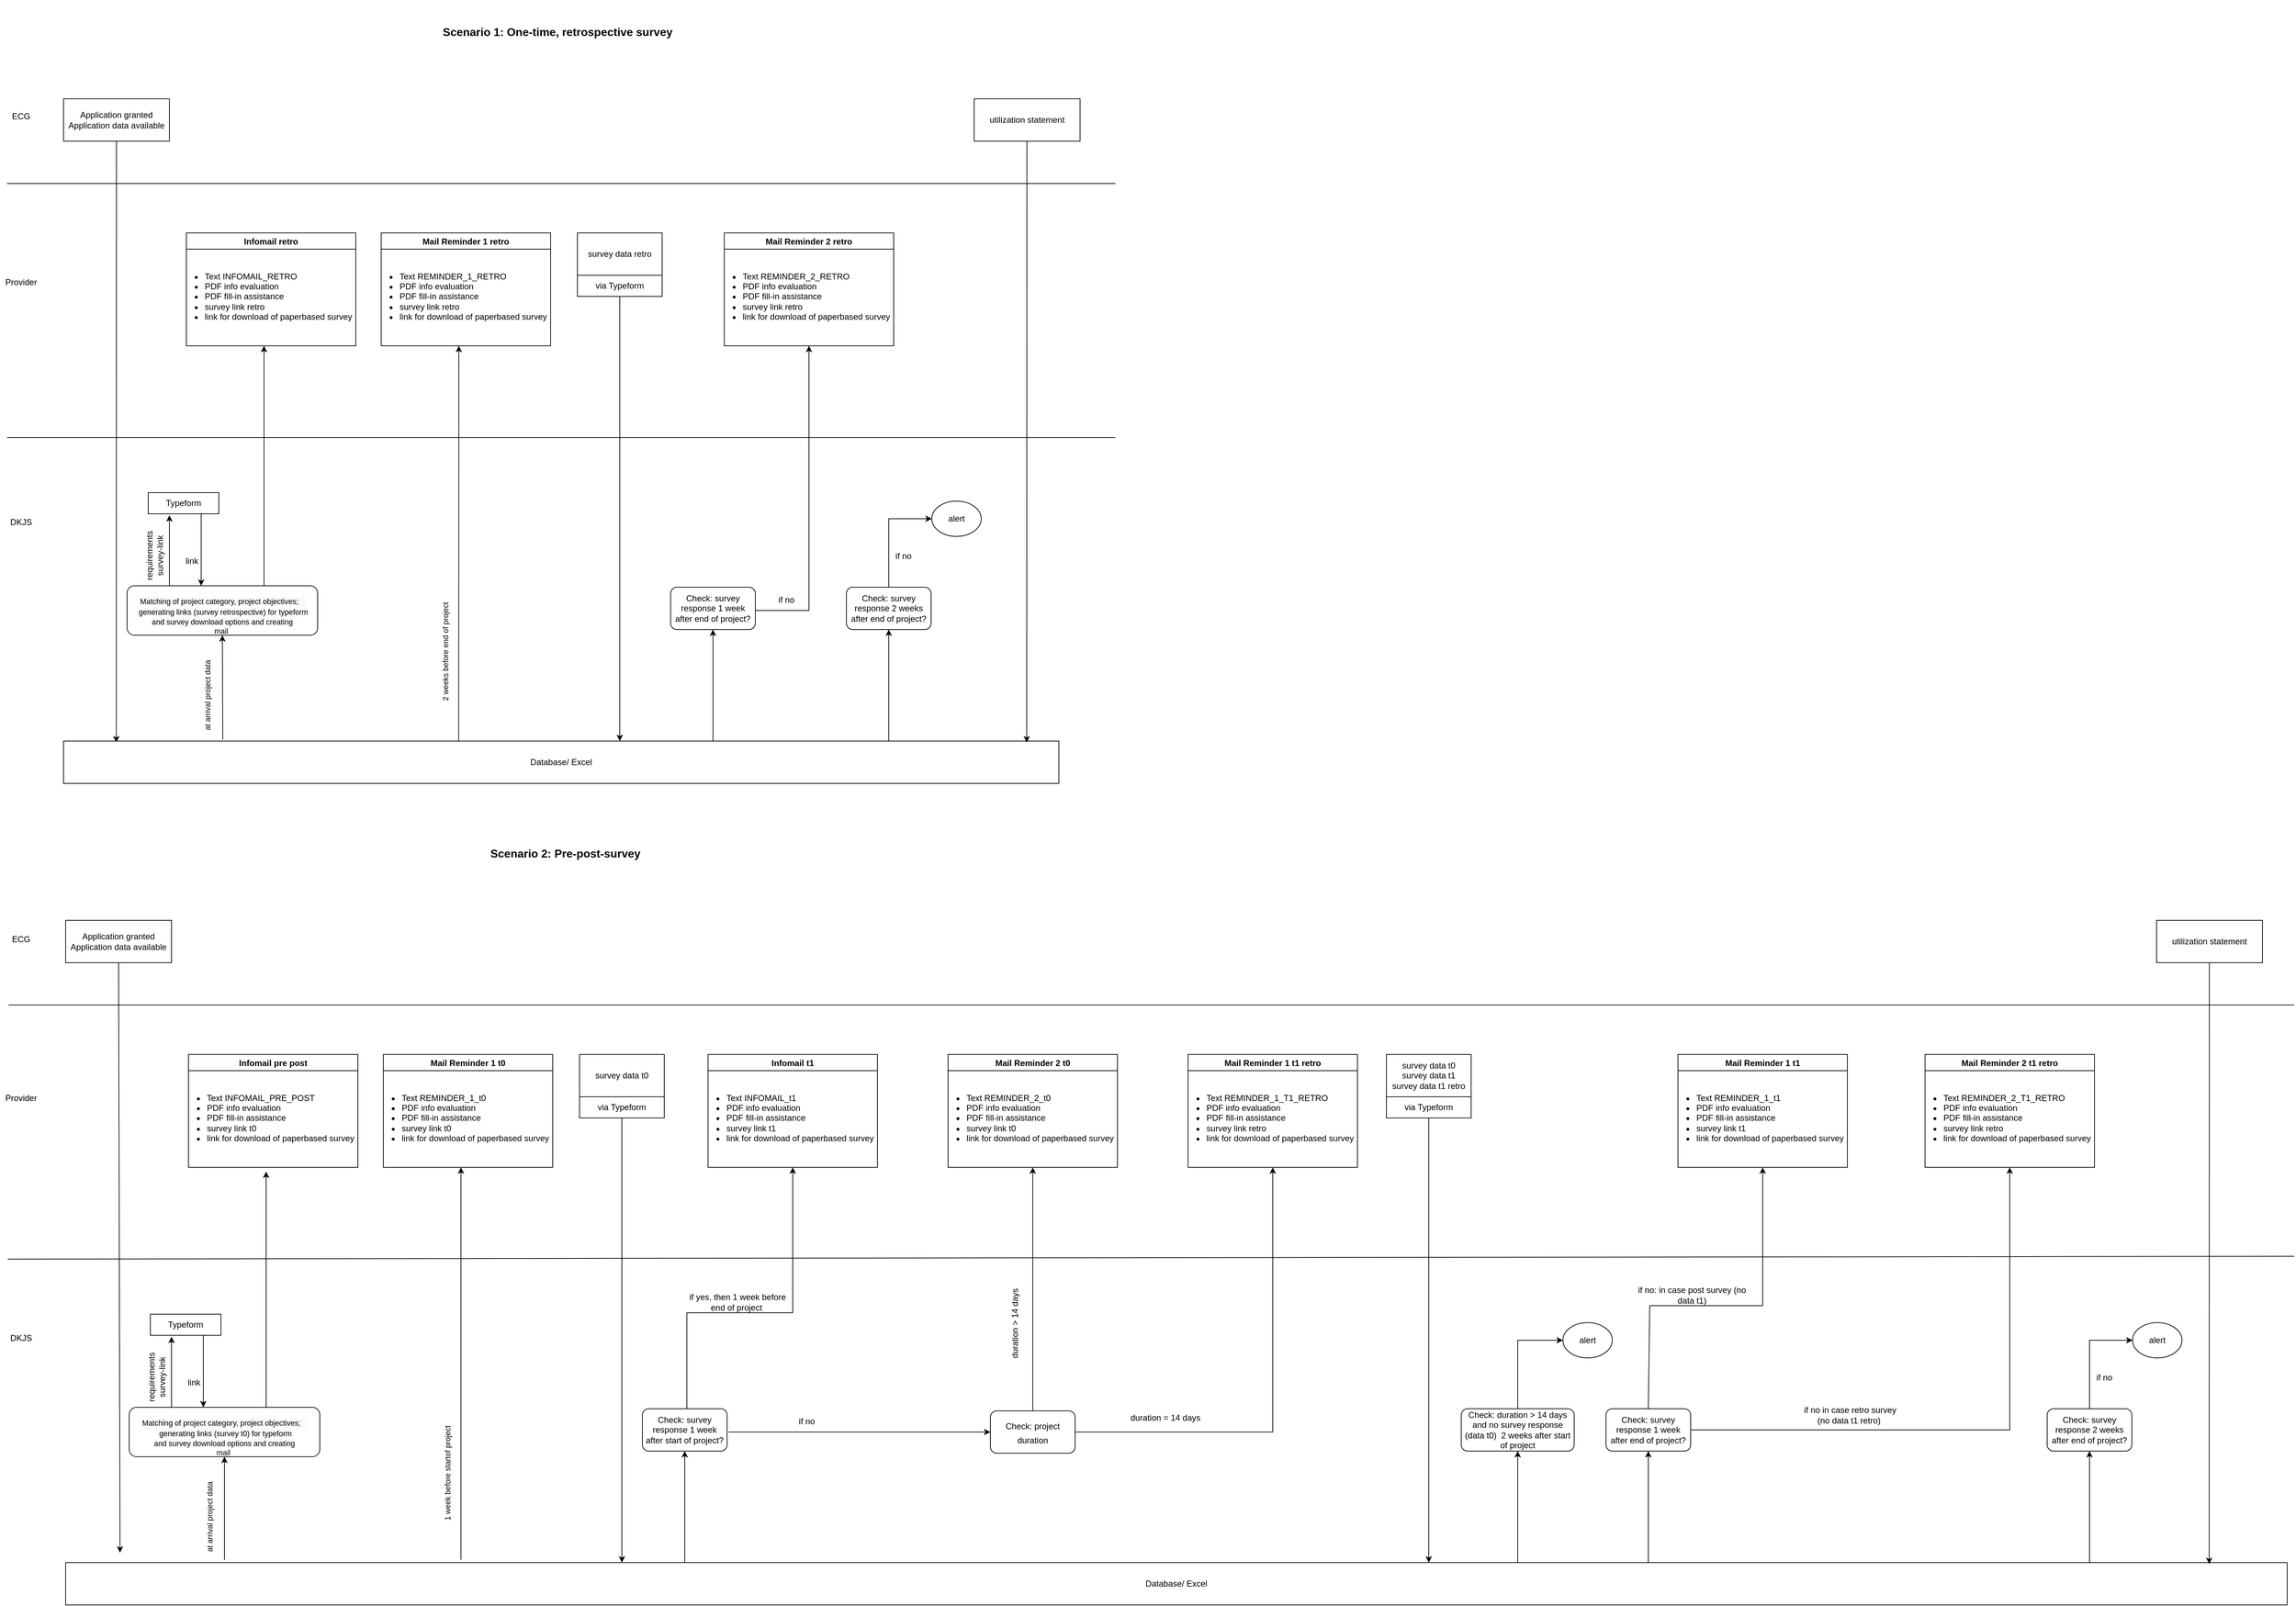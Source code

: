 <mxfile version="16.2.7" type="device"><diagram id="C5RBs43oDa-KdzZeNtuy" name="Page-1"><mxGraphModel dx="1422" dy="794" grid="1" gridSize="10" guides="1" tooltips="1" connect="1" arrows="1" fold="1" page="1" pageScale="1" pageWidth="827" pageHeight="1169" math="0" shadow="0"><root><mxCell id="WIyWlLk6GJQsqaUBKTNV-0"/><mxCell id="WIyWlLk6GJQsqaUBKTNV-1" parent="WIyWlLk6GJQsqaUBKTNV-0"/><mxCell id="U7mTGiSFRhezzrokhj_0-0" value="" style="endArrow=none;html=1;rounded=0;" parent="WIyWlLk6GJQsqaUBKTNV-1" edge="1"><mxGeometry width="50" height="50" relative="1" as="geometry"><mxPoint x="40" y="290" as="sourcePoint"/><mxPoint x="1610" y="290" as="targetPoint"/></mxGeometry></mxCell><mxCell id="U7mTGiSFRhezzrokhj_0-1" value="&lt;span&gt;Application granted&lt;/span&gt;&lt;br&gt;&lt;span&gt;Application data available&lt;/span&gt;" style="rounded=0;whiteSpace=wrap;html=1;" parent="WIyWlLk6GJQsqaUBKTNV-1" vertex="1"><mxGeometry x="120" y="170" width="150" height="60" as="geometry"/></mxCell><mxCell id="U7mTGiSFRhezzrokhj_0-2" value="" style="endArrow=none;html=1;rounded=0;" parent="WIyWlLk6GJQsqaUBKTNV-1" edge="1"><mxGeometry width="50" height="50" relative="1" as="geometry"><mxPoint x="40" y="650" as="sourcePoint"/><mxPoint x="1610" y="650" as="targetPoint"/></mxGeometry></mxCell><mxCell id="U7mTGiSFRhezzrokhj_0-4" value="ECG" style="text;html=1;strokeColor=none;fillColor=none;align=center;verticalAlign=middle;whiteSpace=wrap;rounded=0;" parent="WIyWlLk6GJQsqaUBKTNV-1" vertex="1"><mxGeometry x="30" y="180" width="60" height="30" as="geometry"/></mxCell><mxCell id="U7mTGiSFRhezzrokhj_0-5" value="Provider" style="text;html=1;strokeColor=none;fillColor=none;align=center;verticalAlign=middle;whiteSpace=wrap;rounded=0;" parent="WIyWlLk6GJQsqaUBKTNV-1" vertex="1"><mxGeometry x="30" y="400" width="60" height="60" as="geometry"/></mxCell><mxCell id="U7mTGiSFRhezzrokhj_0-6" value="DKJS" style="text;html=1;strokeColor=none;fillColor=none;align=center;verticalAlign=middle;whiteSpace=wrap;rounded=0;" parent="WIyWlLk6GJQsqaUBKTNV-1" vertex="1"><mxGeometry x="30" y="740" width="60" height="60" as="geometry"/></mxCell><mxCell id="U7mTGiSFRhezzrokhj_0-8" value="&lt;b&gt;&lt;font style=&quot;font-size: 16px&quot;&gt;Scenario 1: One-time, retrospective survey&lt;/font&gt;&lt;/b&gt;" style="text;html=1;strokeColor=none;fillColor=none;align=center;verticalAlign=middle;whiteSpace=wrap;rounded=0;" parent="WIyWlLk6GJQsqaUBKTNV-1" vertex="1"><mxGeometry x="590" y="30" width="460" height="90" as="geometry"/></mxCell><mxCell id="U7mTGiSFRhezzrokhj_0-11" value="&lt;br&gt;&lt;span style=&quot;color: rgb(0 , 0 , 0) ; font-family: &amp;#34;helvetica&amp;#34; ; font-style: normal ; font-weight: 400 ; letter-spacing: normal ; text-align: center ; text-indent: 0px ; text-transform: none ; word-spacing: 0px ; background-color: rgb(248 , 249 , 250) ; font-size: 8pt&quot;&gt;Matching of project category, project objectives;&amp;nbsp; &amp;nbsp; &amp;nbsp;generating&amp;nbsp;&lt;/span&gt;&lt;span style=&quot;color: rgb(0 , 0 , 0) ; font-family: &amp;#34;helvetica&amp;#34; ; font-style: normal ; font-weight: 400 ; letter-spacing: normal ; text-align: center ; text-indent: 0px ; text-transform: none ; word-spacing: 0px ; background-color: rgb(248 , 249 , 250) ; font-size: 8pt&quot;&gt;links (survey retrospective) for typeform&lt;br&gt;and survey download options and creating&lt;/span&gt;&lt;br style=&quot;color: rgb(0 , 0 , 0) ; font-family: &amp;#34;helvetica&amp;#34; ; font-size: 12px ; font-style: normal ; font-weight: 400 ; letter-spacing: normal ; text-align: center ; text-indent: 0px ; text-transform: none ; word-spacing: 0px ; background-color: rgb(248 , 249 , 250)&quot;&gt;&lt;span style=&quot;color: rgb(0 , 0 , 0) ; font-family: &amp;#34;helvetica&amp;#34; ; font-style: normal ; font-weight: 400 ; letter-spacing: normal ; text-align: center ; text-indent: 0px ; text-transform: none ; word-spacing: 0px ; background-color: rgb(248 , 249 , 250) ; font-size: 8pt ; line-height: 11.413px&quot;&gt;&lt;div&gt;&lt;span style=&quot;font-size: 8pt&quot;&gt;mail&amp;nbsp;&lt;/span&gt;&lt;/div&gt;&lt;/span&gt;" style="rounded=1;whiteSpace=wrap;html=1;" parent="WIyWlLk6GJQsqaUBKTNV-1" vertex="1"><mxGeometry x="210" y="860" width="270" height="70" as="geometry"/></mxCell><mxCell id="U7mTGiSFRhezzrokhj_0-13" value="" style="endArrow=classic;html=1;rounded=0;exitX=0.5;exitY=1;exitDx=0;exitDy=0;entryX=0.053;entryY=0.033;entryDx=0;entryDy=0;entryPerimeter=0;" parent="WIyWlLk6GJQsqaUBKTNV-1" source="U7mTGiSFRhezzrokhj_0-1" target="U7mTGiSFRhezzrokhj_0-16" edge="1"><mxGeometry width="50" height="50" relative="1" as="geometry"><mxPoint x="170" y="300" as="sourcePoint"/><mxPoint x="195" y="810" as="targetPoint"/></mxGeometry></mxCell><mxCell id="U7mTGiSFRhezzrokhj_0-14" value="Typeform" style="rounded=0;whiteSpace=wrap;html=1;" parent="WIyWlLk6GJQsqaUBKTNV-1" vertex="1"><mxGeometry x="240" y="728" width="100" height="30" as="geometry"/></mxCell><mxCell id="U7mTGiSFRhezzrokhj_0-16" value="Database/ Excel" style="rounded=0;whiteSpace=wrap;html=1;" parent="WIyWlLk6GJQsqaUBKTNV-1" vertex="1"><mxGeometry x="120" y="1080" width="1410" height="60" as="geometry"/></mxCell><mxCell id="U7mTGiSFRhezzrokhj_0-17" value="" style="endArrow=classic;html=1;rounded=0;entryX=0.5;entryY=1;entryDx=0;entryDy=0;exitX=0.16;exitY=-0.033;exitDx=0;exitDy=0;exitPerimeter=0;" parent="WIyWlLk6GJQsqaUBKTNV-1" source="U7mTGiSFRhezzrokhj_0-16" target="U7mTGiSFRhezzrokhj_0-11" edge="1"><mxGeometry width="50" height="50" relative="1" as="geometry"><mxPoint x="343" y="960" as="sourcePoint"/><mxPoint x="307" y="930" as="targetPoint"/></mxGeometry></mxCell><mxCell id="U7mTGiSFRhezzrokhj_0-18" value="" style="endArrow=classic;html=1;rounded=0;" parent="WIyWlLk6GJQsqaUBKTNV-1" edge="1"><mxGeometry width="50" height="50" relative="1" as="geometry"><mxPoint x="270" y="860" as="sourcePoint"/><mxPoint x="270" y="760" as="targetPoint"/></mxGeometry></mxCell><mxCell id="U7mTGiSFRhezzrokhj_0-19" value="" style="endArrow=classic;html=1;rounded=0;exitX=0.75;exitY=1;exitDx=0;exitDy=0;" parent="WIyWlLk6GJQsqaUBKTNV-1" source="U7mTGiSFRhezzrokhj_0-14" edge="1"><mxGeometry width="50" height="50" relative="1" as="geometry"><mxPoint x="280" y="878" as="sourcePoint"/><mxPoint x="315" y="860" as="targetPoint"/></mxGeometry></mxCell><mxCell id="U7mTGiSFRhezzrokhj_0-20" value="requirements survey-link" style="text;html=1;strokeColor=none;fillColor=none;align=center;verticalAlign=middle;whiteSpace=wrap;rounded=0;rotation=-90;" parent="WIyWlLk6GJQsqaUBKTNV-1" vertex="1"><mxGeometry x="219" y="803" width="60" height="28" as="geometry"/></mxCell><mxCell id="U7mTGiSFRhezzrokhj_0-22" value="link" style="text;html=1;strokeColor=none;fillColor=none;align=center;verticalAlign=middle;whiteSpace=wrap;rounded=0;rotation=0;" parent="WIyWlLk6GJQsqaUBKTNV-1" vertex="1"><mxGeometry x="272" y="810" width="60" height="30" as="geometry"/></mxCell><mxCell id="U7mTGiSFRhezzrokhj_0-25" value="" style="endArrow=classic;html=1;rounded=0;" parent="WIyWlLk6GJQsqaUBKTNV-1" edge="1"><mxGeometry width="50" height="50" relative="1" as="geometry"><mxPoint x="404" y="860" as="sourcePoint"/><mxPoint x="404" y="520" as="targetPoint"/></mxGeometry></mxCell><mxCell id="U7mTGiSFRhezzrokhj_0-26" value="&lt;font face=&quot;helvetica&quot;&gt;&lt;span style=&quot;font-size: 10.667px&quot;&gt;at arrival project data&lt;/span&gt;&lt;/font&gt;" style="text;html=1;strokeColor=none;fillColor=none;align=center;verticalAlign=middle;whiteSpace=wrap;rounded=0;rotation=-90;" parent="WIyWlLk6GJQsqaUBKTNV-1" vertex="1"><mxGeometry x="272" y="1000" width="104" height="30" as="geometry"/></mxCell><mxCell id="U7mTGiSFRhezzrokhj_0-36" value="Infomail retro" style="swimlane;" parent="WIyWlLk6GJQsqaUBKTNV-1" vertex="1"><mxGeometry x="294" y="360" width="240" height="160" as="geometry"/></mxCell><mxCell id="U7mTGiSFRhezzrokhj_0-37" value="&lt;div style=&quot;text-align: left&quot;&gt;&lt;ul&gt;&lt;li&gt;&lt;span&gt;Text INFOMAIL_RETRO&lt;/span&gt;&lt;/li&gt;&lt;li&gt;&lt;span&gt;PDF info evaluation&lt;/span&gt;&lt;/li&gt;&lt;li&gt;&lt;span&gt;PDF fill-in assistance&lt;/span&gt;&lt;/li&gt;&lt;li&gt;&lt;span&gt;survey link retro&lt;/span&gt;&lt;/li&gt;&lt;li&gt;&lt;span&gt;link for download of paperbased survey&lt;/span&gt;&lt;/li&gt;&lt;/ul&gt;&lt;/div&gt;" style="text;html=1;align=center;verticalAlign=middle;resizable=0;points=[];autosize=1;strokeColor=none;fillColor=none;" parent="U7mTGiSFRhezzrokhj_0-36" vertex="1"><mxGeometry x="-20" y="40" width="260" height="100" as="geometry"/></mxCell><mxCell id="U7mTGiSFRhezzrokhj_0-40" value="Mail Reminder 1 retro" style="swimlane;" parent="WIyWlLk6GJQsqaUBKTNV-1" vertex="1"><mxGeometry x="570" y="360" width="240" height="160" as="geometry"/></mxCell><mxCell id="U7mTGiSFRhezzrokhj_0-41" value="&lt;div style=&quot;text-align: left&quot;&gt;&lt;ul&gt;&lt;li&gt;&lt;span&gt;Text REMINDER_1_RETRO&lt;/span&gt;&lt;/li&gt;&lt;li&gt;&lt;span&gt;PDF info evaluation&lt;/span&gt;&lt;/li&gt;&lt;li&gt;&lt;span&gt;PDF fill-in assistance&lt;/span&gt;&lt;/li&gt;&lt;li&gt;&lt;span&gt;survey link retro&lt;/span&gt;&lt;/li&gt;&lt;li&gt;&lt;span&gt;link for download of paperbased survey&lt;/span&gt;&lt;/li&gt;&lt;/ul&gt;&lt;/div&gt;" style="text;html=1;align=center;verticalAlign=middle;resizable=0;points=[];autosize=1;strokeColor=none;fillColor=none;" parent="U7mTGiSFRhezzrokhj_0-40" vertex="1"><mxGeometry x="-20" y="40" width="260" height="100" as="geometry"/></mxCell><mxCell id="U7mTGiSFRhezzrokhj_0-43" value="&lt;font face=&quot;helvetica&quot;&gt;&lt;span style=&quot;font-size: 10.667px&quot;&gt;2 weeks before end of project&lt;/span&gt;&lt;/font&gt;" style="text;html=1;strokeColor=none;fillColor=none;align=center;verticalAlign=middle;whiteSpace=wrap;rounded=0;rotation=-90;" parent="WIyWlLk6GJQsqaUBKTNV-1" vertex="1"><mxGeometry x="566" y="938" width="190" height="30" as="geometry"/></mxCell><mxCell id="U7mTGiSFRhezzrokhj_0-45" value="" style="endArrow=classic;html=1;rounded=0;exitX=0.397;exitY=0;exitDx=0;exitDy=0;exitPerimeter=0;" parent="WIyWlLk6GJQsqaUBKTNV-1" source="U7mTGiSFRhezzrokhj_0-16" edge="1"><mxGeometry width="50" height="50" relative="1" as="geometry"><mxPoint x="680" y="728" as="sourcePoint"/><mxPoint x="680" y="520" as="targetPoint"/></mxGeometry></mxCell><mxCell id="U7mTGiSFRhezzrokhj_0-46" value="survey data retro" style="rounded=0;whiteSpace=wrap;html=1;" parent="WIyWlLk6GJQsqaUBKTNV-1" vertex="1"><mxGeometry x="848" y="360" width="120" height="60" as="geometry"/></mxCell><mxCell id="U7mTGiSFRhezzrokhj_0-48" value="via Typeform" style="rounded=0;whiteSpace=wrap;html=1;" parent="WIyWlLk6GJQsqaUBKTNV-1" vertex="1"><mxGeometry x="848" y="420" width="120" height="30" as="geometry"/></mxCell><mxCell id="U7mTGiSFRhezzrokhj_0-49" value="" style="endArrow=classic;html=1;rounded=0;exitX=0.5;exitY=1;exitDx=0;exitDy=0;" parent="WIyWlLk6GJQsqaUBKTNV-1" source="U7mTGiSFRhezzrokhj_0-48" edge="1"><mxGeometry width="50" height="50" relative="1" as="geometry"><mxPoint x="658" y="738" as="sourcePoint"/><mxPoint x="908" y="1080" as="targetPoint"/></mxGeometry></mxCell><mxCell id="U7mTGiSFRhezzrokhj_0-50" value="Mail Reminder 2 retro" style="swimlane;" parent="WIyWlLk6GJQsqaUBKTNV-1" vertex="1"><mxGeometry x="1056" y="360" width="240" height="160" as="geometry"/></mxCell><mxCell id="U7mTGiSFRhezzrokhj_0-51" value="&lt;div style=&quot;text-align: left&quot;&gt;&lt;ul&gt;&lt;li&gt;&lt;span&gt;Text REMINDER_2_RETRO&lt;/span&gt;&lt;/li&gt;&lt;li&gt;&lt;span&gt;PDF info evaluation&lt;/span&gt;&lt;/li&gt;&lt;li&gt;&lt;span&gt;PDF fill-in assistance&lt;/span&gt;&lt;/li&gt;&lt;li&gt;&lt;span&gt;survey link retro&lt;/span&gt;&lt;/li&gt;&lt;li&gt;&lt;span&gt;link for download of paperbased survey&lt;/span&gt;&lt;/li&gt;&lt;/ul&gt;&lt;/div&gt;" style="text;html=1;align=center;verticalAlign=middle;resizable=0;points=[];autosize=1;strokeColor=none;fillColor=none;" parent="U7mTGiSFRhezzrokhj_0-50" vertex="1"><mxGeometry x="-20" y="40" width="260" height="100" as="geometry"/></mxCell><mxCell id="U7mTGiSFRhezzrokhj_0-52" value="utilization statement" style="rounded=0;whiteSpace=wrap;html=1;" parent="WIyWlLk6GJQsqaUBKTNV-1" vertex="1"><mxGeometry x="1410" y="170" width="150" height="60" as="geometry"/></mxCell><mxCell id="U7mTGiSFRhezzrokhj_0-53" value="" style="endArrow=classic;html=1;rounded=0;exitX=0.5;exitY=1;exitDx=0;exitDy=0;entryX=0.053;entryY=0.033;entryDx=0;entryDy=0;entryPerimeter=0;" parent="WIyWlLk6GJQsqaUBKTNV-1" edge="1"><mxGeometry width="50" height="50" relative="1" as="geometry"><mxPoint x="1484.77" y="230" as="sourcePoint"/><mxPoint x="1484.5" y="1081.98" as="targetPoint"/></mxGeometry></mxCell><mxCell id="U7mTGiSFRhezzrokhj_0-54" value="Check: survey response 1 week after end of project?" style="rounded=1;whiteSpace=wrap;html=1;" parent="WIyWlLk6GJQsqaUBKTNV-1" vertex="1"><mxGeometry x="980" y="862" width="120" height="60" as="geometry"/></mxCell><mxCell id="U7mTGiSFRhezzrokhj_0-55" value="" style="endArrow=classic;html=1;rounded=0;entryX=0.5;entryY=1;entryDx=0;entryDy=0;" parent="WIyWlLk6GJQsqaUBKTNV-1" target="U7mTGiSFRhezzrokhj_0-54" edge="1"><mxGeometry width="50" height="50" relative="1" as="geometry"><mxPoint x="1040" y="1080" as="sourcePoint"/><mxPoint x="1040" y="900" as="targetPoint"/></mxGeometry></mxCell><mxCell id="U7mTGiSFRhezzrokhj_0-57" value="" style="endArrow=classic;html=1;rounded=0;entryX=0.5;entryY=1;entryDx=0;entryDy=0;" parent="WIyWlLk6GJQsqaUBKTNV-1" target="U7mTGiSFRhezzrokhj_0-50" edge="1"><mxGeometry width="50" height="50" relative="1" as="geometry"><mxPoint x="1100" y="895" as="sourcePoint"/><mxPoint x="1031" y="870" as="targetPoint"/><Array as="points"><mxPoint x="1176" y="895"/></Array></mxGeometry></mxCell><mxCell id="U7mTGiSFRhezzrokhj_0-58" value="if no" style="text;html=1;strokeColor=none;fillColor=none;align=center;verticalAlign=middle;whiteSpace=wrap;rounded=0;rotation=0;" parent="WIyWlLk6GJQsqaUBKTNV-1" vertex="1"><mxGeometry x="1114" y="865" width="60" height="30" as="geometry"/></mxCell><mxCell id="U7mTGiSFRhezzrokhj_0-63" value="Check: survey response 2 weeks after end of project?" style="rounded=1;whiteSpace=wrap;html=1;" parent="WIyWlLk6GJQsqaUBKTNV-1" vertex="1"><mxGeometry x="1229" y="862" width="120" height="60" as="geometry"/></mxCell><mxCell id="U7mTGiSFRhezzrokhj_0-64" value="" style="endArrow=classic;html=1;rounded=0;entryX=0.5;entryY=1;entryDx=0;entryDy=0;" parent="WIyWlLk6GJQsqaUBKTNV-1" target="U7mTGiSFRhezzrokhj_0-63" edge="1"><mxGeometry width="50" height="50" relative="1" as="geometry"><mxPoint x="1289" y="1080" as="sourcePoint"/><mxPoint x="1289" y="900" as="targetPoint"/></mxGeometry></mxCell><mxCell id="U7mTGiSFRhezzrokhj_0-67" value="if no" style="text;html=1;strokeColor=none;fillColor=none;align=center;verticalAlign=middle;whiteSpace=wrap;rounded=0;rotation=0;" parent="WIyWlLk6GJQsqaUBKTNV-1" vertex="1"><mxGeometry x="1280" y="803" width="60" height="30" as="geometry"/></mxCell><mxCell id="U7mTGiSFRhezzrokhj_0-69" value="alert" style="ellipse;whiteSpace=wrap;html=1;" parent="WIyWlLk6GJQsqaUBKTNV-1" vertex="1"><mxGeometry x="1350" y="740" width="70" height="50" as="geometry"/></mxCell><mxCell id="U7mTGiSFRhezzrokhj_0-71" value="" style="endArrow=classic;html=1;rounded=0;entryX=0;entryY=0.5;entryDx=0;entryDy=0;exitX=0.5;exitY=0;exitDx=0;exitDy=0;" parent="WIyWlLk6GJQsqaUBKTNV-1" source="U7mTGiSFRhezzrokhj_0-63" target="U7mTGiSFRhezzrokhj_0-69" edge="1"><mxGeometry width="50" height="50" relative="1" as="geometry"><mxPoint x="1110" y="905" as="sourcePoint"/><mxPoint x="1186" y="530" as="targetPoint"/><Array as="points"><mxPoint x="1289" y="765"/></Array></mxGeometry></mxCell><mxCell id="U7mTGiSFRhezzrokhj_0-72" value="" style="endArrow=none;html=1;rounded=0;" parent="WIyWlLk6GJQsqaUBKTNV-1" edge="1"><mxGeometry width="50" height="50" relative="1" as="geometry"><mxPoint x="42" y="1454" as="sourcePoint"/><mxPoint x="3280" y="1454" as="targetPoint"/></mxGeometry></mxCell><mxCell id="U7mTGiSFRhezzrokhj_0-73" value="&lt;span&gt;Application granted&lt;/span&gt;&lt;br&gt;&lt;span&gt;Application data available&lt;/span&gt;" style="rounded=0;whiteSpace=wrap;html=1;" parent="WIyWlLk6GJQsqaUBKTNV-1" vertex="1"><mxGeometry x="123" y="1334" width="150" height="60" as="geometry"/></mxCell><mxCell id="U7mTGiSFRhezzrokhj_0-74" value="" style="endArrow=none;html=1;rounded=0;" parent="WIyWlLk6GJQsqaUBKTNV-1" edge="1"><mxGeometry width="50" height="50" relative="1" as="geometry"><mxPoint x="41" y="1814" as="sourcePoint"/><mxPoint x="3280" y="1810" as="targetPoint"/></mxGeometry></mxCell><mxCell id="U7mTGiSFRhezzrokhj_0-75" value="&lt;b&gt;&lt;font style=&quot;font-size: 16px&quot;&gt;Scenario 2: Pre-post-survey&lt;/font&gt;&lt;/b&gt;" style="text;html=1;strokeColor=none;fillColor=none;align=center;verticalAlign=middle;whiteSpace=wrap;rounded=0;" parent="WIyWlLk6GJQsqaUBKTNV-1" vertex="1"><mxGeometry x="601" y="1194" width="460" height="90" as="geometry"/></mxCell><mxCell id="U7mTGiSFRhezzrokhj_0-76" value="&lt;br&gt;&lt;span style=&quot;color: rgb(0 , 0 , 0) ; font-family: &amp;#34;helvetica&amp;#34; ; font-style: normal ; font-weight: 400 ; letter-spacing: normal ; text-align: center ; text-indent: 0px ; text-transform: none ; word-spacing: 0px ; background-color: rgb(248 , 249 , 250) ; font-size: 8pt&quot;&gt;Matching of project category, project objectives;&amp;nbsp; &amp;nbsp; &amp;nbsp;generating&amp;nbsp;&lt;/span&gt;&lt;span style=&quot;color: rgb(0 , 0 , 0) ; font-family: &amp;#34;helvetica&amp;#34; ; font-style: normal ; font-weight: 400 ; letter-spacing: normal ; text-align: center ; text-indent: 0px ; text-transform: none ; word-spacing: 0px ; background-color: rgb(248 , 249 , 250) ; font-size: 8pt&quot;&gt;links (survey t0) for typeform&lt;br&gt;and survey download options and creating&lt;/span&gt;&lt;br style=&quot;color: rgb(0 , 0 , 0) ; font-family: &amp;#34;helvetica&amp;#34; ; font-size: 12px ; font-style: normal ; font-weight: 400 ; letter-spacing: normal ; text-align: center ; text-indent: 0px ; text-transform: none ; word-spacing: 0px ; background-color: rgb(248 , 249 , 250)&quot;&gt;&lt;span style=&quot;color: rgb(0 , 0 , 0) ; font-family: &amp;#34;helvetica&amp;#34; ; font-style: normal ; font-weight: 400 ; letter-spacing: normal ; text-align: center ; text-indent: 0px ; text-transform: none ; word-spacing: 0px ; background-color: rgb(248 , 249 , 250) ; font-size: 8pt ; line-height: 11.413px&quot;&gt;&lt;div&gt;&lt;span style=&quot;font-size: 8pt&quot;&gt;mail&amp;nbsp;&lt;/span&gt;&lt;/div&gt;&lt;/span&gt;" style="rounded=1;whiteSpace=wrap;html=1;" parent="WIyWlLk6GJQsqaUBKTNV-1" vertex="1"><mxGeometry x="213" y="2024" width="270" height="70" as="geometry"/></mxCell><mxCell id="U7mTGiSFRhezzrokhj_0-77" value="" style="endArrow=classic;html=1;rounded=0;exitX=0.5;exitY=1;exitDx=0;exitDy=0;" parent="WIyWlLk6GJQsqaUBKTNV-1" source="U7mTGiSFRhezzrokhj_0-73" edge="1"><mxGeometry width="50" height="50" relative="1" as="geometry"><mxPoint x="173" y="1464" as="sourcePoint"/><mxPoint x="200" y="2230" as="targetPoint"/></mxGeometry></mxCell><mxCell id="U7mTGiSFRhezzrokhj_0-78" value="Typeform" style="rounded=0;whiteSpace=wrap;html=1;" parent="WIyWlLk6GJQsqaUBKTNV-1" vertex="1"><mxGeometry x="243" y="1892" width="100" height="30" as="geometry"/></mxCell><mxCell id="U7mTGiSFRhezzrokhj_0-79" value="Database/ Excel" style="rounded=0;whiteSpace=wrap;html=1;" parent="WIyWlLk6GJQsqaUBKTNV-1" vertex="1"><mxGeometry x="123" y="2244" width="3147" height="60" as="geometry"/></mxCell><mxCell id="U7mTGiSFRhezzrokhj_0-80" value="" style="endArrow=classic;html=1;rounded=0;entryX=0.5;entryY=1;entryDx=0;entryDy=0;" parent="WIyWlLk6GJQsqaUBKTNV-1" target="U7mTGiSFRhezzrokhj_0-76" edge="1"><mxGeometry width="50" height="50" relative="1" as="geometry"><mxPoint x="348" y="2240" as="sourcePoint"/><mxPoint x="310" y="2094" as="targetPoint"/></mxGeometry></mxCell><mxCell id="U7mTGiSFRhezzrokhj_0-81" value="" style="endArrow=classic;html=1;rounded=0;" parent="WIyWlLk6GJQsqaUBKTNV-1" edge="1"><mxGeometry width="50" height="50" relative="1" as="geometry"><mxPoint x="273" y="2024" as="sourcePoint"/><mxPoint x="273" y="1924" as="targetPoint"/></mxGeometry></mxCell><mxCell id="U7mTGiSFRhezzrokhj_0-82" value="" style="endArrow=classic;html=1;rounded=0;exitX=0.75;exitY=1;exitDx=0;exitDy=0;" parent="WIyWlLk6GJQsqaUBKTNV-1" source="U7mTGiSFRhezzrokhj_0-78" edge="1"><mxGeometry width="50" height="50" relative="1" as="geometry"><mxPoint x="283" y="2042" as="sourcePoint"/><mxPoint x="318" y="2024" as="targetPoint"/></mxGeometry></mxCell><mxCell id="U7mTGiSFRhezzrokhj_0-83" value="requirements survey-link" style="text;html=1;strokeColor=none;fillColor=none;align=center;verticalAlign=middle;whiteSpace=wrap;rounded=0;rotation=-90;" parent="WIyWlLk6GJQsqaUBKTNV-1" vertex="1"><mxGeometry x="222" y="1967" width="60" height="28" as="geometry"/></mxCell><mxCell id="U7mTGiSFRhezzrokhj_0-84" value="link" style="text;html=1;strokeColor=none;fillColor=none;align=center;verticalAlign=middle;whiteSpace=wrap;rounded=0;rotation=0;" parent="WIyWlLk6GJQsqaUBKTNV-1" vertex="1"><mxGeometry x="275" y="1974" width="60" height="30" as="geometry"/></mxCell><mxCell id="U7mTGiSFRhezzrokhj_0-86" value="" style="endArrow=classic;html=1;rounded=0;" parent="WIyWlLk6GJQsqaUBKTNV-1" edge="1"><mxGeometry width="50" height="50" relative="1" as="geometry"><mxPoint x="407" y="2024" as="sourcePoint"/><mxPoint x="407" y="1690" as="targetPoint"/></mxGeometry></mxCell><mxCell id="U7mTGiSFRhezzrokhj_0-87" value="&lt;font face=&quot;helvetica&quot;&gt;&lt;span style=&quot;font-size: 10.667px&quot;&gt;at arrival project data&lt;/span&gt;&lt;/font&gt;" style="text;html=1;strokeColor=none;fillColor=none;align=center;verticalAlign=middle;whiteSpace=wrap;rounded=0;rotation=-90;" parent="WIyWlLk6GJQsqaUBKTNV-1" vertex="1"><mxGeometry x="275" y="2164" width="104" height="30" as="geometry"/></mxCell><mxCell id="U7mTGiSFRhezzrokhj_0-90" value="Infomail pre post" style="swimlane;" parent="WIyWlLk6GJQsqaUBKTNV-1" vertex="1"><mxGeometry x="297" y="1524" width="240" height="160" as="geometry"/></mxCell><mxCell id="U7mTGiSFRhezzrokhj_0-91" value="&lt;div style=&quot;text-align: left&quot;&gt;&lt;ul&gt;&lt;li&gt;&lt;span&gt;Text INFOMAIL_PRE_POST&lt;/span&gt;&lt;/li&gt;&lt;li&gt;&lt;span&gt;PDF info evaluation&lt;/span&gt;&lt;/li&gt;&lt;li&gt;&lt;span&gt;PDF fill-in assistance&lt;/span&gt;&lt;/li&gt;&lt;li&gt;&lt;span&gt;survey link t0&lt;/span&gt;&lt;/li&gt;&lt;li&gt;&lt;span&gt;link for download of paperbased survey&lt;/span&gt;&lt;/li&gt;&lt;/ul&gt;&lt;/div&gt;" style="text;html=1;align=center;verticalAlign=middle;resizable=0;points=[];autosize=1;strokeColor=none;fillColor=none;" parent="U7mTGiSFRhezzrokhj_0-90" vertex="1"><mxGeometry x="-20" y="40" width="260" height="100" as="geometry"/></mxCell><mxCell id="U7mTGiSFRhezzrokhj_0-92" value="Mail Reminder 1 t0" style="swimlane;" parent="WIyWlLk6GJQsqaUBKTNV-1" vertex="1"><mxGeometry x="573" y="1524" width="240" height="160" as="geometry"/></mxCell><mxCell id="U7mTGiSFRhezzrokhj_0-93" value="&lt;div style=&quot;text-align: left&quot;&gt;&lt;ul&gt;&lt;li&gt;&lt;span&gt;Text REMINDER_1_t0&lt;/span&gt;&lt;/li&gt;&lt;li&gt;&lt;span&gt;PDF info evaluation&lt;/span&gt;&lt;/li&gt;&lt;li&gt;&lt;span&gt;PDF fill-in assistance&lt;/span&gt;&lt;/li&gt;&lt;li&gt;&lt;span&gt;survey link t0&lt;/span&gt;&lt;/li&gt;&lt;li&gt;&lt;span&gt;link for download of paperbased survey&lt;/span&gt;&lt;/li&gt;&lt;/ul&gt;&lt;/div&gt;" style="text;html=1;align=center;verticalAlign=middle;resizable=0;points=[];autosize=1;strokeColor=none;fillColor=none;" parent="U7mTGiSFRhezzrokhj_0-92" vertex="1"><mxGeometry x="-20" y="40" width="260" height="100" as="geometry"/></mxCell><mxCell id="U7mTGiSFRhezzrokhj_0-95" value="&lt;font face=&quot;helvetica&quot;&gt;&lt;span style=&quot;font-size: 10.667px&quot;&gt;1 week before startof project&lt;/span&gt;&lt;/font&gt;" style="text;html=1;strokeColor=none;fillColor=none;align=center;verticalAlign=middle;whiteSpace=wrap;rounded=0;rotation=-90;" parent="WIyWlLk6GJQsqaUBKTNV-1" vertex="1"><mxGeometry x="569" y="2102" width="190" height="30" as="geometry"/></mxCell><mxCell id="U7mTGiSFRhezzrokhj_0-96" value="" style="endArrow=classic;html=1;rounded=0;" parent="WIyWlLk6GJQsqaUBKTNV-1" edge="1"><mxGeometry width="50" height="50" relative="1" as="geometry"><mxPoint x="683" y="2240" as="sourcePoint"/><mxPoint x="683" y="1684" as="targetPoint"/></mxGeometry></mxCell><mxCell id="U7mTGiSFRhezzrokhj_0-97" value="survey data t0" style="rounded=0;whiteSpace=wrap;html=1;" parent="WIyWlLk6GJQsqaUBKTNV-1" vertex="1"><mxGeometry x="851" y="1524" width="120" height="60" as="geometry"/></mxCell><mxCell id="U7mTGiSFRhezzrokhj_0-98" value="via Typeform" style="rounded=0;whiteSpace=wrap;html=1;" parent="WIyWlLk6GJQsqaUBKTNV-1" vertex="1"><mxGeometry x="851" y="1584" width="120" height="30" as="geometry"/></mxCell><mxCell id="U7mTGiSFRhezzrokhj_0-99" value="" style="endArrow=classic;html=1;rounded=0;exitX=0.5;exitY=1;exitDx=0;exitDy=0;" parent="WIyWlLk6GJQsqaUBKTNV-1" source="U7mTGiSFRhezzrokhj_0-98" edge="1"><mxGeometry width="50" height="50" relative="1" as="geometry"><mxPoint x="661" y="1902" as="sourcePoint"/><mxPoint x="911" y="2244" as="targetPoint"/></mxGeometry></mxCell><mxCell id="U7mTGiSFRhezzrokhj_0-100" value="Mail Reminder 2 t0" style="swimlane;" parent="WIyWlLk6GJQsqaUBKTNV-1" vertex="1"><mxGeometry x="1373" y="1524" width="240" height="160" as="geometry"/></mxCell><mxCell id="U7mTGiSFRhezzrokhj_0-101" value="&lt;div style=&quot;text-align: left&quot;&gt;&lt;ul&gt;&lt;li&gt;&lt;span&gt;Text REMINDER_2_t0&lt;/span&gt;&lt;/li&gt;&lt;li&gt;&lt;span&gt;PDF info evaluation&lt;/span&gt;&lt;/li&gt;&lt;li&gt;&lt;span&gt;PDF fill-in assistance&lt;/span&gt;&lt;/li&gt;&lt;li&gt;&lt;span&gt;survey link t0&lt;/span&gt;&lt;/li&gt;&lt;li&gt;&lt;span&gt;link for download of paperbased survey&lt;/span&gt;&lt;/li&gt;&lt;/ul&gt;&lt;/div&gt;" style="text;html=1;align=center;verticalAlign=middle;resizable=0;points=[];autosize=1;strokeColor=none;fillColor=none;" parent="U7mTGiSFRhezzrokhj_0-100" vertex="1"><mxGeometry x="-20" y="40" width="260" height="100" as="geometry"/></mxCell><mxCell id="U7mTGiSFRhezzrokhj_0-161" style="edgeStyle=orthogonalEdgeStyle;rounded=0;orthogonalLoop=1;jettySize=auto;html=1;fontSize=16;entryX=0.5;entryY=1;entryDx=0;entryDy=0;exitX=0.525;exitY=0.067;exitDx=0;exitDy=0;exitPerimeter=0;" parent="WIyWlLk6GJQsqaUBKTNV-1" source="U7mTGiSFRhezzrokhj_0-104" target="U7mTGiSFRhezzrokhj_0-129" edge="1"><mxGeometry relative="1" as="geometry"><mxPoint x="1843" y="2056" as="targetPoint"/><mxPoint x="1003" y="2020" as="sourcePoint"/><Array as="points"><mxPoint x="1003" y="1890"/><mxPoint x="1153" y="1890"/></Array></mxGeometry></mxCell><mxCell id="U7mTGiSFRhezzrokhj_0-104" value="Check: survey response 1 week after start of project?" style="rounded=1;whiteSpace=wrap;html=1;" parent="WIyWlLk6GJQsqaUBKTNV-1" vertex="1"><mxGeometry x="940" y="2026" width="120" height="60" as="geometry"/></mxCell><mxCell id="U7mTGiSFRhezzrokhj_0-105" value="" style="endArrow=classic;html=1;rounded=0;entryX=0.5;entryY=1;entryDx=0;entryDy=0;" parent="WIyWlLk6GJQsqaUBKTNV-1" target="U7mTGiSFRhezzrokhj_0-104" edge="1"><mxGeometry width="50" height="50" relative="1" as="geometry"><mxPoint x="1000" y="2244" as="sourcePoint"/><mxPoint x="1000" y="2064" as="targetPoint"/></mxGeometry></mxCell><mxCell id="U7mTGiSFRhezzrokhj_0-106" value="" style="endArrow=classic;html=1;rounded=0;entryX=0.5;entryY=1;entryDx=0;entryDy=0;exitX=0.5;exitY=0;exitDx=0;exitDy=0;" parent="WIyWlLk6GJQsqaUBKTNV-1" target="U7mTGiSFRhezzrokhj_0-100" edge="1"><mxGeometry width="50" height="50" relative="1" as="geometry"><mxPoint x="1493.0" y="2029.0" as="sourcePoint"/><mxPoint x="848" y="2036" as="targetPoint"/><Array as="points"><mxPoint x="1493" y="1970"/></Array></mxGeometry></mxCell><mxCell id="U7mTGiSFRhezzrokhj_0-129" value="Infomail t1" style="swimlane;" parent="WIyWlLk6GJQsqaUBKTNV-1" vertex="1"><mxGeometry x="1033" y="1524" width="240" height="160" as="geometry"/></mxCell><mxCell id="U7mTGiSFRhezzrokhj_0-130" value="&lt;div style=&quot;text-align: left&quot;&gt;&lt;ul&gt;&lt;li&gt;&lt;span&gt;Text INFOMAIL_t1&lt;/span&gt;&lt;/li&gt;&lt;li&gt;&lt;span&gt;PDF info evaluation&lt;/span&gt;&lt;/li&gt;&lt;li&gt;&lt;span&gt;PDF fill-in assistance&lt;/span&gt;&lt;/li&gt;&lt;li&gt;&lt;span&gt;survey link t1&lt;/span&gt;&lt;/li&gt;&lt;li&gt;&lt;span&gt;link for download of paperbased survey&lt;/span&gt;&lt;/li&gt;&lt;/ul&gt;&lt;/div&gt;" style="text;html=1;align=center;verticalAlign=middle;resizable=0;points=[];autosize=1;strokeColor=none;fillColor=none;" parent="U7mTGiSFRhezzrokhj_0-129" vertex="1"><mxGeometry x="-20" y="40" width="260" height="100" as="geometry"/></mxCell><mxCell id="U7mTGiSFRhezzrokhj_0-131" value="Mail Reminder 1 t1 retro" style="swimlane;" parent="WIyWlLk6GJQsqaUBKTNV-1" vertex="1"><mxGeometry x="1713" y="1524" width="240" height="160" as="geometry"/></mxCell><mxCell id="U7mTGiSFRhezzrokhj_0-132" value="&lt;div style=&quot;text-align: left&quot;&gt;&lt;ul&gt;&lt;li&gt;&lt;span&gt;Text&amp;nbsp;&lt;/span&gt;REMINDER_1_T1_RETRO&lt;/li&gt;&lt;li&gt;&lt;span&gt;PDF info evaluation&lt;/span&gt;&lt;/li&gt;&lt;li&gt;&lt;span&gt;PDF fill-in assistance&lt;/span&gt;&lt;/li&gt;&lt;li&gt;&lt;span&gt;survey link retro&lt;/span&gt;&lt;/li&gt;&lt;li&gt;&lt;span&gt;link for download of paperbased survey&lt;/span&gt;&lt;/li&gt;&lt;/ul&gt;&lt;/div&gt;" style="text;html=1;align=center;verticalAlign=middle;resizable=0;points=[];autosize=1;strokeColor=none;fillColor=none;" parent="U7mTGiSFRhezzrokhj_0-131" vertex="1"><mxGeometry x="-20" y="40" width="260" height="100" as="geometry"/></mxCell><mxCell id="U7mTGiSFRhezzrokhj_0-136" value="survey data t0&lt;br&gt;survey data t1&lt;br&gt;survey data t1 retro" style="rounded=0;whiteSpace=wrap;html=1;" parent="WIyWlLk6GJQsqaUBKTNV-1" vertex="1"><mxGeometry x="1994" y="1524" width="120" height="60" as="geometry"/></mxCell><mxCell id="U7mTGiSFRhezzrokhj_0-137" value="via Typeform" style="rounded=0;whiteSpace=wrap;html=1;" parent="WIyWlLk6GJQsqaUBKTNV-1" vertex="1"><mxGeometry x="1994" y="1584" width="120" height="30" as="geometry"/></mxCell><mxCell id="U7mTGiSFRhezzrokhj_0-138" value="" style="endArrow=classic;html=1;rounded=0;exitX=0.5;exitY=1;exitDx=0;exitDy=0;" parent="WIyWlLk6GJQsqaUBKTNV-1" source="U7mTGiSFRhezzrokhj_0-137" edge="1"><mxGeometry width="50" height="50" relative="1" as="geometry"><mxPoint x="1804" y="1902" as="sourcePoint"/><mxPoint x="2054" y="2244" as="targetPoint"/></mxGeometry></mxCell><mxCell id="U7mTGiSFRhezzrokhj_0-139" value="Mail Reminder 2 t1 retro" style="swimlane;" parent="WIyWlLk6GJQsqaUBKTNV-1" vertex="1"><mxGeometry x="2757" y="1524" width="240" height="160" as="geometry"/></mxCell><mxCell id="U7mTGiSFRhezzrokhj_0-140" value="&lt;div style=&quot;text-align: left&quot;&gt;&lt;ul&gt;&lt;li&gt;&lt;span&gt;Text REMINDER_2_T1_RETRO&lt;/span&gt;&lt;/li&gt;&lt;li&gt;&lt;span&gt;PDF info evaluation&lt;/span&gt;&lt;/li&gt;&lt;li&gt;&lt;span&gt;PDF fill-in assistance&lt;/span&gt;&lt;/li&gt;&lt;li&gt;&lt;span&gt;survey link retro&lt;/span&gt;&lt;/li&gt;&lt;li&gt;&lt;span&gt;link for download of paperbased survey&lt;/span&gt;&lt;/li&gt;&lt;/ul&gt;&lt;/div&gt;" style="text;html=1;align=center;verticalAlign=middle;resizable=0;points=[];autosize=1;strokeColor=none;fillColor=none;" parent="U7mTGiSFRhezzrokhj_0-139" vertex="1"><mxGeometry x="-20" y="40" width="260" height="100" as="geometry"/></mxCell><mxCell id="U7mTGiSFRhezzrokhj_0-141" value="utilization statement" style="rounded=0;whiteSpace=wrap;html=1;" parent="WIyWlLk6GJQsqaUBKTNV-1" vertex="1"><mxGeometry x="3085" y="1334" width="150" height="60" as="geometry"/></mxCell><mxCell id="U7mTGiSFRhezzrokhj_0-142" value="" style="endArrow=classic;html=1;rounded=0;exitX=0.5;exitY=1;exitDx=0;exitDy=0;entryX=0.053;entryY=0.033;entryDx=0;entryDy=0;entryPerimeter=0;" parent="WIyWlLk6GJQsqaUBKTNV-1" edge="1"><mxGeometry width="50" height="50" relative="1" as="geometry"><mxPoint x="3159.77" y="1394" as="sourcePoint"/><mxPoint x="3159.5" y="2245.98" as="targetPoint"/></mxGeometry></mxCell><mxCell id="U7mTGiSFRhezzrokhj_0-143" value="Check: survey response 1 week after end of project?" style="rounded=1;whiteSpace=wrap;html=1;" parent="WIyWlLk6GJQsqaUBKTNV-1" vertex="1"><mxGeometry x="2305" y="2026" width="120" height="60" as="geometry"/></mxCell><mxCell id="U7mTGiSFRhezzrokhj_0-144" value="" style="endArrow=classic;html=1;rounded=0;entryX=0.5;entryY=1;entryDx=0;entryDy=0;" parent="WIyWlLk6GJQsqaUBKTNV-1" target="U7mTGiSFRhezzrokhj_0-143" edge="1"><mxGeometry width="50" height="50" relative="1" as="geometry"><mxPoint x="2365" y="2244" as="sourcePoint"/><mxPoint x="2364" y="2064" as="targetPoint"/></mxGeometry></mxCell><mxCell id="U7mTGiSFRhezzrokhj_0-145" value="" style="endArrow=classic;html=1;rounded=0;entryX=0.5;entryY=1;entryDx=0;entryDy=0;exitX=1;exitY=0.5;exitDx=0;exitDy=0;" parent="WIyWlLk6GJQsqaUBKTNV-1" source="U7mTGiSFRhezzrokhj_0-143" target="U7mTGiSFRhezzrokhj_0-139" edge="1"><mxGeometry width="50" height="50" relative="1" as="geometry"><mxPoint x="2801" y="2059" as="sourcePoint"/><mxPoint x="2732" y="2034" as="targetPoint"/><Array as="points"><mxPoint x="2877" y="2056"/></Array></mxGeometry></mxCell><mxCell id="U7mTGiSFRhezzrokhj_0-146" value="if no in case retro survey (no data t1 retro)&amp;nbsp;" style="text;html=1;strokeColor=none;fillColor=none;align=center;verticalAlign=middle;whiteSpace=wrap;rounded=0;rotation=0;" parent="WIyWlLk6GJQsqaUBKTNV-1" vertex="1"><mxGeometry x="2577" y="2020" width="148" height="30" as="geometry"/></mxCell><mxCell id="U7mTGiSFRhezzrokhj_0-147" value="Check: survey response 2 weeks after end of project?" style="rounded=1;whiteSpace=wrap;html=1;" parent="WIyWlLk6GJQsqaUBKTNV-1" vertex="1"><mxGeometry x="2930" y="2026" width="120" height="60" as="geometry"/></mxCell><mxCell id="U7mTGiSFRhezzrokhj_0-148" value="" style="endArrow=classic;html=1;rounded=0;entryX=0.5;entryY=1;entryDx=0;entryDy=0;" parent="WIyWlLk6GJQsqaUBKTNV-1" target="U7mTGiSFRhezzrokhj_0-147" edge="1"><mxGeometry width="50" height="50" relative="1" as="geometry"><mxPoint x="2990" y="2244" as="sourcePoint"/><mxPoint x="2990" y="2064" as="targetPoint"/></mxGeometry></mxCell><mxCell id="U7mTGiSFRhezzrokhj_0-149" value="if no" style="text;html=1;strokeColor=none;fillColor=none;align=center;verticalAlign=middle;whiteSpace=wrap;rounded=0;rotation=0;" parent="WIyWlLk6GJQsqaUBKTNV-1" vertex="1"><mxGeometry x="2981" y="1967" width="60" height="30" as="geometry"/></mxCell><mxCell id="U7mTGiSFRhezzrokhj_0-150" value="alert" style="ellipse;whiteSpace=wrap;html=1;" parent="WIyWlLk6GJQsqaUBKTNV-1" vertex="1"><mxGeometry x="3051" y="1904" width="70" height="50" as="geometry"/></mxCell><mxCell id="U7mTGiSFRhezzrokhj_0-151" value="" style="endArrow=classic;html=1;rounded=0;entryX=0;entryY=0.5;entryDx=0;entryDy=0;exitX=0.5;exitY=0;exitDx=0;exitDy=0;" parent="WIyWlLk6GJQsqaUBKTNV-1" source="U7mTGiSFRhezzrokhj_0-147" target="U7mTGiSFRhezzrokhj_0-150" edge="1"><mxGeometry width="50" height="50" relative="1" as="geometry"><mxPoint x="2811" y="2069" as="sourcePoint"/><mxPoint x="2887" y="1694" as="targetPoint"/><Array as="points"><mxPoint x="2990" y="1929"/></Array></mxGeometry></mxCell><mxCell id="U7mTGiSFRhezzrokhj_0-168" style="edgeStyle=orthogonalEdgeStyle;rounded=0;orthogonalLoop=1;jettySize=auto;html=1;exitX=1;exitY=0.5;exitDx=0;exitDy=0;fontSize=16;entryX=0.5;entryY=1;entryDx=0;entryDy=0;" parent="WIyWlLk6GJQsqaUBKTNV-1" target="U7mTGiSFRhezzrokhj_0-131" edge="1"><mxGeometry relative="1" as="geometry"><mxPoint x="1833" y="1690" as="targetPoint"/><mxPoint x="1553.0" y="2059.0" as="sourcePoint"/><Array as="points"><mxPoint x="1833" y="2059"/></Array></mxGeometry></mxCell><mxCell id="U7mTGiSFRhezzrokhj_0-153" value="" style="endArrow=classic;html=1;rounded=0;fontSize=16;entryX=0;entryY=0.5;entryDx=0;entryDy=0;startArrow=none;" parent="WIyWlLk6GJQsqaUBKTNV-1" edge="1"><mxGeometry width="50" height="50" relative="1" as="geometry"><mxPoint x="1062" y="2059" as="sourcePoint"/><mxPoint x="1433.0" y="2059.0" as="targetPoint"/><Array as="points"/></mxGeometry></mxCell><mxCell id="U7mTGiSFRhezzrokhj_0-155" value="duration &amp;gt; 14 days" style="text;html=1;strokeColor=none;fillColor=none;align=center;verticalAlign=middle;whiteSpace=wrap;rounded=0;rotation=-90;" parent="WIyWlLk6GJQsqaUBKTNV-1" vertex="1"><mxGeometry x="1413" y="1890" width="110" height="30" as="geometry"/></mxCell><mxCell id="U7mTGiSFRhezzrokhj_0-159" value="if yes, then 1 week before end of project&amp;nbsp;" style="text;html=1;strokeColor=none;fillColor=none;align=center;verticalAlign=middle;whiteSpace=wrap;rounded=0;rotation=0;" parent="WIyWlLk6GJQsqaUBKTNV-1" vertex="1"><mxGeometry x="1005" y="1860" width="140" height="30" as="geometry"/></mxCell><mxCell id="U7mTGiSFRhezzrokhj_0-107" value="if no" style="text;html=1;strokeColor=none;fillColor=none;align=center;verticalAlign=middle;whiteSpace=wrap;rounded=0;rotation=0;" parent="WIyWlLk6GJQsqaUBKTNV-1" vertex="1"><mxGeometry x="1143" y="2029" width="60" height="30" as="geometry"/></mxCell><mxCell id="U7mTGiSFRhezzrokhj_0-167" value="duration = 14 days" style="text;html=1;strokeColor=none;fillColor=none;align=center;verticalAlign=middle;whiteSpace=wrap;rounded=0;rotation=0;" parent="WIyWlLk6GJQsqaUBKTNV-1" vertex="1"><mxGeometry x="1620.5" y="2024" width="120" height="30" as="geometry"/></mxCell><mxCell id="U7mTGiSFRhezzrokhj_0-169" value="Mail Reminder 1 t1" style="swimlane;" parent="WIyWlLk6GJQsqaUBKTNV-1" vertex="1"><mxGeometry x="2407" y="1524" width="240" height="160" as="geometry"/></mxCell><mxCell id="U7mTGiSFRhezzrokhj_0-170" value="&lt;div style=&quot;text-align: left&quot;&gt;&lt;ul&gt;&lt;li&gt;&lt;span&gt;Text REMINDER_1_t1&lt;/span&gt;&lt;/li&gt;&lt;li&gt;&lt;span&gt;PDF info evaluation&lt;/span&gt;&lt;/li&gt;&lt;li&gt;&lt;span&gt;PDF fill-in assistance&lt;/span&gt;&lt;/li&gt;&lt;li&gt;&lt;span&gt;survey link t1&lt;/span&gt;&lt;/li&gt;&lt;li&gt;&lt;span&gt;link for download of paperbased survey&lt;/span&gt;&lt;/li&gt;&lt;/ul&gt;&lt;/div&gt;" style="text;html=1;align=center;verticalAlign=middle;resizable=0;points=[];autosize=1;strokeColor=none;fillColor=none;" parent="U7mTGiSFRhezzrokhj_0-169" vertex="1"><mxGeometry x="-20" y="40" width="260" height="100" as="geometry"/></mxCell><mxCell id="U7mTGiSFRhezzrokhj_0-173" value="" style="endArrow=classic;html=1;rounded=0;fontSize=16;exitX=0.5;exitY=0;exitDx=0;exitDy=0;entryX=0.5;entryY=1;entryDx=0;entryDy=0;" parent="WIyWlLk6GJQsqaUBKTNV-1" source="U7mTGiSFRhezzrokhj_0-143" target="U7mTGiSFRhezzrokhj_0-169" edge="1"><mxGeometry width="50" height="50" relative="1" as="geometry"><mxPoint x="2367" y="2020" as="sourcePoint"/><mxPoint x="2477" y="1820" as="targetPoint"/><Array as="points"><mxPoint x="2367" y="1880"/><mxPoint x="2527" y="1880"/></Array></mxGeometry></mxCell><mxCell id="U7mTGiSFRhezzrokhj_0-174" value="if no: in case post survey (no data t1)" style="text;html=1;strokeColor=none;fillColor=none;align=center;verticalAlign=middle;whiteSpace=wrap;rounded=0;rotation=0;" parent="WIyWlLk6GJQsqaUBKTNV-1" vertex="1"><mxGeometry x="2347" y="1850" width="160" height="30" as="geometry"/></mxCell><mxCell id="U7mTGiSFRhezzrokhj_0-175" value="&lt;span style=&quot;font-size: 12px&quot;&gt;Check: project duration&lt;/span&gt;" style="rounded=1;whiteSpace=wrap;html=1;fontSize=16;" parent="WIyWlLk6GJQsqaUBKTNV-1" vertex="1"><mxGeometry x="1433" y="2029" width="120" height="60" as="geometry"/></mxCell><mxCell id="U7mTGiSFRhezzrokhj_0-180" value="Check: duration &amp;gt; 14 days and no survey response (data t0)&amp;nbsp; 2 weeks after start of project" style="rounded=1;whiteSpace=wrap;html=1;" parent="WIyWlLk6GJQsqaUBKTNV-1" vertex="1"><mxGeometry x="2100" y="2026" width="160" height="60" as="geometry"/></mxCell><mxCell id="U7mTGiSFRhezzrokhj_0-181" value="" style="endArrow=classic;html=1;rounded=0;entryX=0.5;entryY=1;entryDx=0;entryDy=0;" parent="WIyWlLk6GJQsqaUBKTNV-1" target="U7mTGiSFRhezzrokhj_0-180" edge="1"><mxGeometry width="50" height="50" relative="1" as="geometry"><mxPoint x="2180" y="2244" as="sourcePoint"/><mxPoint x="2183" y="2064" as="targetPoint"/></mxGeometry></mxCell><mxCell id="U7mTGiSFRhezzrokhj_0-183" value="alert" style="ellipse;whiteSpace=wrap;html=1;" parent="WIyWlLk6GJQsqaUBKTNV-1" vertex="1"><mxGeometry x="2244" y="1904" width="70" height="50" as="geometry"/></mxCell><mxCell id="U7mTGiSFRhezzrokhj_0-184" value="" style="endArrow=classic;html=1;rounded=0;entryX=0;entryY=0.5;entryDx=0;entryDy=0;exitX=0.5;exitY=0;exitDx=0;exitDy=0;" parent="WIyWlLk6GJQsqaUBKTNV-1" source="U7mTGiSFRhezzrokhj_0-180" target="U7mTGiSFRhezzrokhj_0-183" edge="1"><mxGeometry width="50" height="50" relative="1" as="geometry"><mxPoint x="2004" y="2069" as="sourcePoint"/><mxPoint x="2080" y="1694" as="targetPoint"/><Array as="points"><mxPoint x="2180" y="1929"/></Array></mxGeometry></mxCell><mxCell id="iOZ0NdJaIkHfIB463B2v-0" value="ECG" style="text;html=1;strokeColor=none;fillColor=none;align=center;verticalAlign=middle;whiteSpace=wrap;rounded=0;" vertex="1" parent="WIyWlLk6GJQsqaUBKTNV-1"><mxGeometry x="30" y="1346" width="60" height="30" as="geometry"/></mxCell><mxCell id="iOZ0NdJaIkHfIB463B2v-2" value="Provider" style="text;html=1;strokeColor=none;fillColor=none;align=center;verticalAlign=middle;whiteSpace=wrap;rounded=0;" vertex="1" parent="WIyWlLk6GJQsqaUBKTNV-1"><mxGeometry x="30" y="1556" width="60" height="60" as="geometry"/></mxCell><mxCell id="iOZ0NdJaIkHfIB463B2v-3" value="DKJS" style="text;html=1;strokeColor=none;fillColor=none;align=center;verticalAlign=middle;whiteSpace=wrap;rounded=0;" vertex="1" parent="WIyWlLk6GJQsqaUBKTNV-1"><mxGeometry x="30" y="1896" width="60" height="60" as="geometry"/></mxCell></root></mxGraphModel></diagram></mxfile>